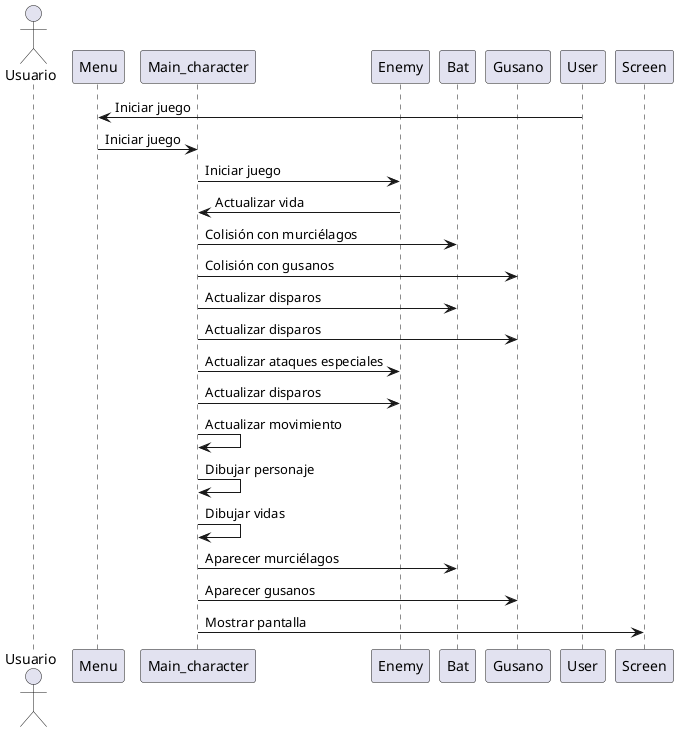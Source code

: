 @startuml secuencia
actor Usuario
participant "Menu" as Menu
participant "Main_character" as Main_character
participant "Enemy" as Enemy
participant "Bat" as Bat
participant "Gusano" as Gusano

User -> Menu: Iniciar juego
Menu -> Main_character: Iniciar juego
Main_character -> Enemy: Iniciar juego
Enemy -> Main_character: Actualizar vida
Main_character -> Bat: Colisión con murciélagos
Main_character -> Gusano: Colisión con gusanos
Main_character -> Bat: Actualizar disparos
Main_character -> Gusano: Actualizar disparos
Main_character -> Enemy: Actualizar ataques especiales
Main_character -> Enemy: Actualizar disparos
Main_character -> Main_character: Actualizar movimiento
Main_character -> Main_character: Dibujar personaje
Main_character -> Main_character: Dibujar vidas
Main_character -> Bat: Aparecer murciélagos
Main_character -> Gusano: Aparecer gusanos
Main_character -> Screen: Mostrar pantalla
@enduml